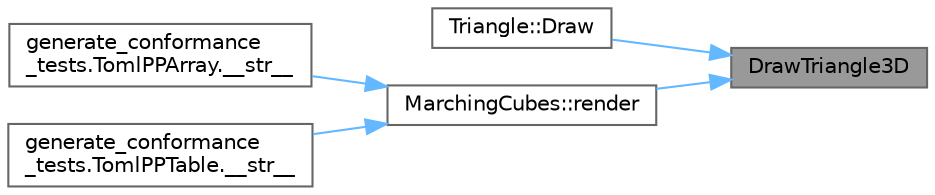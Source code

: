 digraph "DrawTriangle3D"
{
 // LATEX_PDF_SIZE
  bgcolor="transparent";
  edge [fontname=Helvetica,fontsize=10,labelfontname=Helvetica,labelfontsize=10];
  node [fontname=Helvetica,fontsize=10,shape=box,height=0.2,width=0.4];
  rankdir="RL";
  Node1 [id="Node000001",label="DrawTriangle3D",height=0.2,width=0.4,color="gray40", fillcolor="grey60", style="filled", fontcolor="black",tooltip=" "];
  Node1 -> Node2 [id="edge1_Node000001_Node000002",dir="back",color="steelblue1",style="solid",tooltip=" "];
  Node2 [id="Node000002",label="Triangle::Draw",height=0.2,width=0.4,color="grey40", fillcolor="white", style="filled",URL="$class_triangle.html#a1173dfc935fc613fd17907f3d720f51c",tooltip=" "];
  Node1 -> Node3 [id="edge2_Node000001_Node000003",dir="back",color="steelblue1",style="solid",tooltip=" "];
  Node3 [id="Node000003",label="MarchingCubes::render",height=0.2,width=0.4,color="grey40", fillcolor="white", style="filled",URL="$class_marching_cubes.html#a4a500b1b49c409c2bbaeafbed9462792",tooltip=" "];
  Node3 -> Node4 [id="edge3_Node000003_Node000004",dir="back",color="steelblue1",style="solid",tooltip=" "];
  Node4 [id="Node000004",label="generate_conformance\l_tests.TomlPPArray.__str__",height=0.2,width=0.4,color="grey40", fillcolor="white", style="filled",URL="$classgenerate__conformance__tests_1_1_toml_p_p_array.html#ac7dc14ae2e770c61a8b0544a8bea97eb",tooltip=" "];
  Node3 -> Node5 [id="edge4_Node000003_Node000005",dir="back",color="steelblue1",style="solid",tooltip=" "];
  Node5 [id="Node000005",label="generate_conformance\l_tests.TomlPPTable.__str__",height=0.2,width=0.4,color="grey40", fillcolor="white", style="filled",URL="$classgenerate__conformance__tests_1_1_toml_p_p_table.html#a17c71fde30bec05093e582116e841bb3",tooltip=" "];
}
